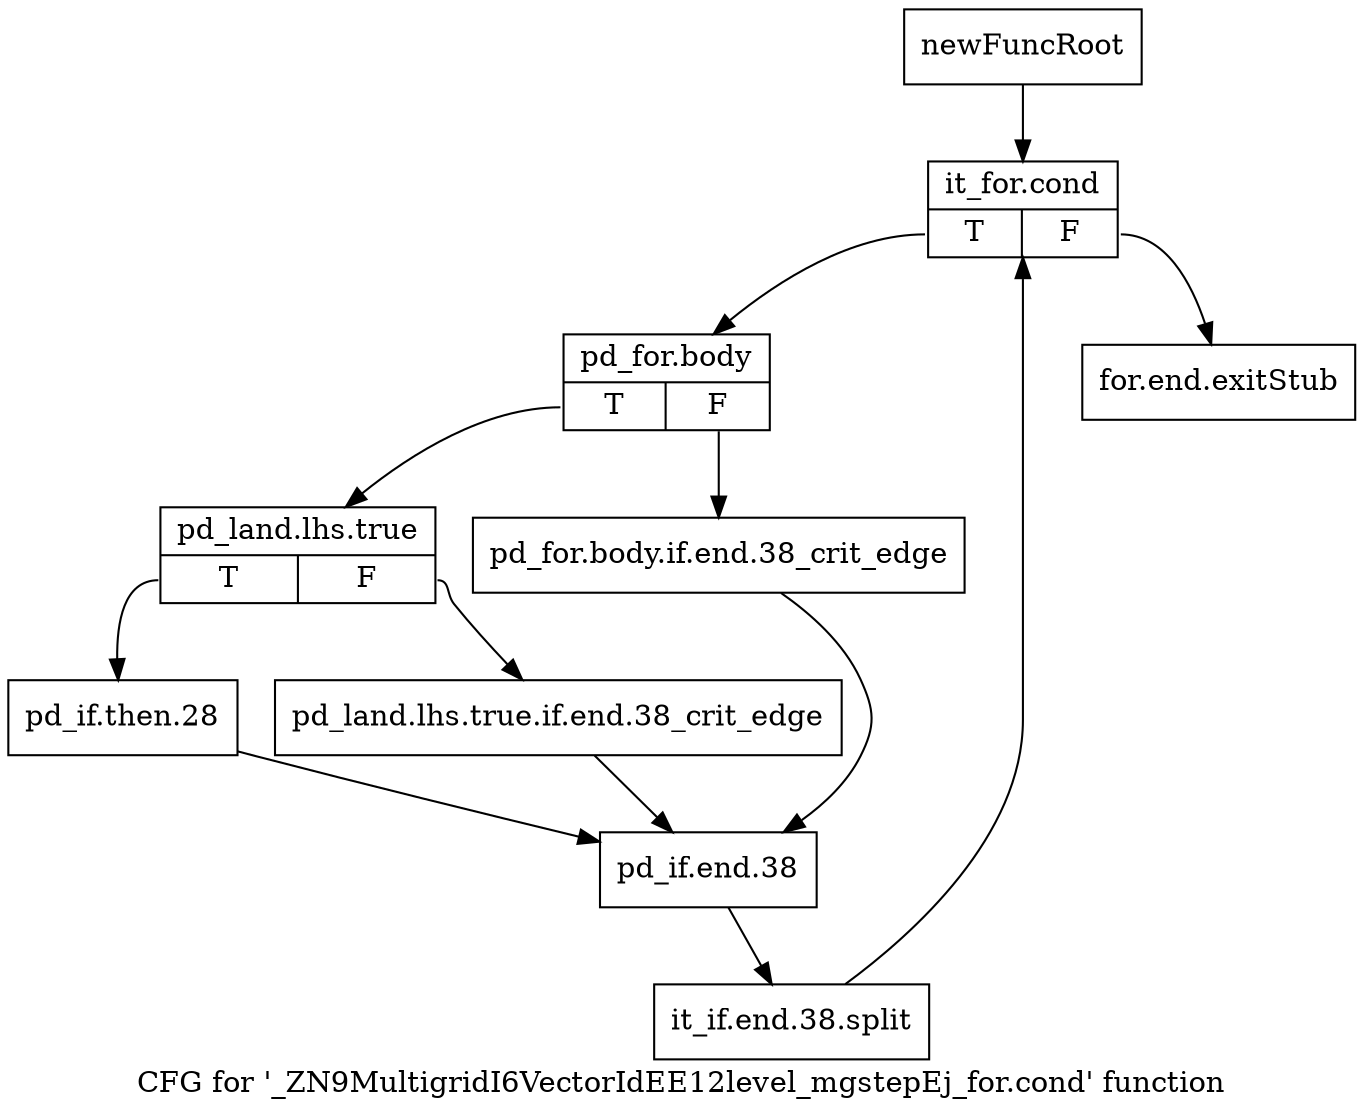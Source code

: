 digraph "CFG for '_ZN9MultigridI6VectorIdEE12level_mgstepEj_for.cond' function" {
	label="CFG for '_ZN9MultigridI6VectorIdEE12level_mgstepEj_for.cond' function";

	Node0x9553ee0 [shape=record,label="{newFuncRoot}"];
	Node0x9553ee0 -> Node0x9553f80;
	Node0x9553f30 [shape=record,label="{for.end.exitStub}"];
	Node0x9553f80 [shape=record,label="{it_for.cond|{<s0>T|<s1>F}}"];
	Node0x9553f80:s0 -> Node0x9553fd0;
	Node0x9553f80:s1 -> Node0x9553f30;
	Node0x9553fd0 [shape=record,label="{pd_for.body|{<s0>T|<s1>F}}"];
	Node0x9553fd0:s0 -> Node0x9554070;
	Node0x9553fd0:s1 -> Node0x9554020;
	Node0x9554020 [shape=record,label="{pd_for.body.if.end.38_crit_edge}"];
	Node0x9554020 -> Node0x9554160;
	Node0x9554070 [shape=record,label="{pd_land.lhs.true|{<s0>T|<s1>F}}"];
	Node0x9554070:s0 -> Node0x9554110;
	Node0x9554070:s1 -> Node0x95540c0;
	Node0x95540c0 [shape=record,label="{pd_land.lhs.true.if.end.38_crit_edge}"];
	Node0x95540c0 -> Node0x9554160;
	Node0x9554110 [shape=record,label="{pd_if.then.28}"];
	Node0x9554110 -> Node0x9554160;
	Node0x9554160 [shape=record,label="{pd_if.end.38}"];
	Node0x9554160 -> Node0xaace1c0;
	Node0xaace1c0 [shape=record,label="{it_if.end.38.split}"];
	Node0xaace1c0 -> Node0x9553f80;
}
